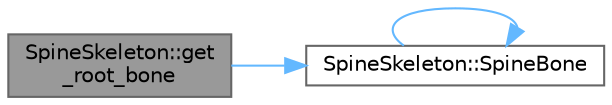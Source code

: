 digraph "SpineSkeleton::get_root_bone"
{
 // LATEX_PDF_SIZE
  bgcolor="transparent";
  edge [fontname=Helvetica,fontsize=10,labelfontname=Helvetica,labelfontsize=10];
  node [fontname=Helvetica,fontsize=10,shape=box,height=0.2,width=0.4];
  rankdir="LR";
  Node1 [id="Node000001",label="SpineSkeleton::get\l_root_bone",height=0.2,width=0.4,color="gray40", fillcolor="grey60", style="filled", fontcolor="black",tooltip=" "];
  Node1 -> Node2 [id="edge1_Node000001_Node000002",color="steelblue1",style="solid",tooltip=" "];
  Node2 [id="Node000002",label="SpineSkeleton::SpineBone",height=0.2,width=0.4,color="grey40", fillcolor="white", style="filled",URL="$class_spine_skeleton.html#a78aa47df0c852c335567843de4da35b2",tooltip=" "];
  Node2 -> Node2 [id="edge2_Node000002_Node000002",color="steelblue1",style="solid",tooltip=" "];
}
